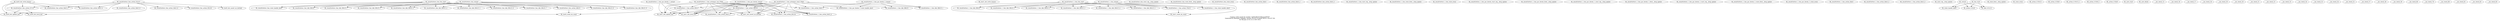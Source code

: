 strict digraph "urgency order" {
RL_test0_dut_update_buf [shape=ellipse];
RL_test0_dut_inval_buf [shape=ellipse];
RL_test0_dut_write_bypass [shape=ellipse];
RL_test0_dut_assert_no_latched [shape=ellipse];
RL_test0_count_do_count [shape=ellipse];
RL_test1_dut_update_buf [shape=ellipse];
RL_test1_dut_inval_buf [shape=ellipse];
RL_test1_dut_write_bypass [shape=ellipse];
RL_test1_dut_assert_no_latched [shape=ellipse];
RL_test1_count_do_count [shape=ellipse];
RL_resultGetters_fsm_start_reg__dreg_update [shape=ellipse];
RL_resultGetters_fsm_state_handle_abort [shape=ellipse];
RL_resultGetters_fsm_state_fired__dreg_update [shape=ellipse];
RL_resultGetters_fsm_state_every [shape=ellipse];
RL_resultGetters_fsm_restart [shape=ellipse];
RL_resultGetters_fsm_action_l49c15 [shape=ellipse];
RL_resultGetters_fsm_action_l44c5 [shape=ellipse];
RL_resultGetters_fsm_action_l44c5_1 [shape=ellipse];
RL_resultGetters_fsm_action_l52c12 [shape=ellipse];
RL_resultGetters_fsm_action_l44c5_2 [shape=ellipse];
RL_resultGetters_fsm_action_l44c5_4 [shape=ellipse];
RL_resultGetters_fsm_action_l44c5_5 [shape=ellipse];
RL_resultGetters_fsm_action_l57c12 [shape=ellipse];
RL_resultGetters_fsm_action_l44c5_6 [shape=ellipse];
RL_resultGetters_fsm_action_l44c5_8 [shape=ellipse];
RL_resultGetters_fsm_action_l92c16 [shape=ellipse];
RL_resultGetters_fsm_idle_l90c22 [shape=ellipse];
RL_resultGetters_fsm_idle_l90c22_1 [shape=ellipse];
RL_resultGetters_fsm_idle_l90c22_2 [shape=ellipse];
RL_resultGetters_fsm_idle_l90c22_3 [shape=ellipse];
RL_resultGetters_fsm_idle_l90c22_4 [shape=ellipse];
RL_resultGetters_fsm_idle_l90c22_5 [shape=ellipse];
RL_resultGetters_fsm_idle_l90c22_6 [shape=ellipse];
RL_resultGetters_fsm_idle_l90c22_7 [shape=ellipse];
RL_resultGetters_fsm_idle_l90c22_8 [shape=ellipse];
RL_resultGetters_fsm_idle_l90c22_9 [shape=ellipse];
RL_resultGetters_fsm_fsm_start [shape=ellipse];
RL_resultGetters_1_fsm_start_reg__dreg_update [shape=ellipse];
RL_resultGetters_1_fsm_state_handle_abort [shape=ellipse];
RL_resultGetters_1_fsm_state_fired__dreg_update [shape=ellipse];
RL_resultGetters_1_fsm_state_every [shape=ellipse];
RL_resultGetters_1_fsm_par_blocks_start_reg__dreg_update [shape=ellipse];
RL_resultGetters_1_fsm_par_blocks_fired__dreg_update [shape=ellipse];
RL_resultGetters_1_fsm_par_blocks_restart [shape=ellipse];
RL_resultGetters_1_fsm_par_blocks_1_start_reg__dreg_update [shape=ellipse];
RL_resultGetters_1_fsm_par_blocks_1_fired__dreg_update [shape=ellipse];
RL_resultGetters_1_fsm_par_blocks_1_restart [shape=ellipse];
RL_resultGetters_1_fsm_par_blocks_2_start_reg__dreg_update [shape=ellipse];
RL_resultGetters_1_fsm_par_blocks_2_state_handle_abort [shape=ellipse];
RL_resultGetters_1_fsm_par_blocks_2_state_fired__dreg_update [shape=ellipse];
RL_resultGetters_1_fsm_par_blocks_2_state_every [shape=ellipse];
RL_resultGetters_1_fsm_par_blocks_2_restart [shape=ellipse];
RL_resultGetters_1_fsm_restart [shape=ellipse];
RL_resultGetters_1_fsm_action_l76c15 [shape=ellipse];
RL_resultGetters_1_fsm_action_l44c5 [shape=ellipse];
RL_resultGetters_1_fsm_action_l44c5_1 [shape=ellipse];
RL_resultGetters_1_fsm_actionpar_start_l78c9 [shape=ellipse];
RL_resultGetters_1_fsm_action_l44c5_2 [shape=ellipse];
RL_resultGetters_1_fsm_action_l44c5_3 [shape=ellipse];
RL_resultGetters_1_fsm_action_l44c5_4 [shape=ellipse];
RL_resultGetters_1_fsm_action_l44c5_5 [shape=ellipse];
RL_resultGetters_1_fsm_action_l92c16 [shape=ellipse];
RL_resultGetters_1_fsm_action_l83c17 [shape=ellipse];
RL_resultGetters_1_fsm_action_l80c20 [shape=ellipse];
RL_resultGetters_1_fsm_actionpar_run_l78c9 [shape=ellipse];
RL_resultGetters_1_fsm_idle_l90c22 [shape=ellipse];
RL_resultGetters_1_fsm_idle_l90c22_1 [shape=ellipse];
RL_resultGetters_1_fsm_idle_l90c22_2 [shape=ellipse];
RL_resultGetters_1_fsm_idle_l90c22_3 [shape=ellipse];
RL_resultGetters_1_fsm_idle_l90c22_4 [shape=ellipse];
RL_resultGetters_1_fsm_idle_l90c22_5 [shape=ellipse];
RL_resultGetters_1_fsm_idle_l88c23 [shape=ellipse];
RL_resultGetters_1_fsm_idle_l88c23_1 [shape=ellipse];
RL_resultGetters_1_fsm_fsm_start [shape=ellipse];
RL_start_reg__dreg_update [shape=ellipse];
RL_state_handle_abort [shape=ellipse];
RL_state_fired__dreg_update [shape=ellipse];
RL_state_every [shape=ellipse];
RL_restart [shape=ellipse];
RL_action_l132c9 [shape=ellipse];
RL_action_l119c13 [shape=ellipse];
RL_action_l120c9 [shape=ellipse];
RL_action_l119c13_1 [shape=ellipse];
RL_action_l120c9_1 [shape=ellipse];
RL_action_l134c9 [shape=ellipse];
RL_idle_l131c15 [shape=ellipse];
RL_fsm_start [shape=ellipse];
RL_auto_start [shape=ellipse];
RL_auto_finish [shape=ellipse];
__me_check_15 [shape=ellipse];
__me_check_16 [shape=ellipse];
__me_check_17 [shape=ellipse];
__me_check_18 [shape=ellipse];
__me_check_19 [shape=ellipse];
__me_check_20 [shape=ellipse];
__me_check_21 [shape=ellipse];
__me_check_22 [shape=ellipse];
__me_check_23 [shape=ellipse];
__me_check_24 [shape=ellipse];
__me_check_53 [shape=ellipse];
__me_check_54 [shape=ellipse];
__me_check_55 [shape=ellipse];
__me_check_57 [shape=ellipse];
__me_check_58 [shape=ellipse];
__me_check_59 [shape=ellipse];
__me_check_60 [shape=ellipse];
__me_check_79 [shape=ellipse];
__me_check_80 [shape=ellipse];
__me_check_81 [shape=ellipse];
__me_check_82 [shape=ellipse];
__me_check_83 [shape=ellipse];
RL_resultGetters_fsm_action_l49c15->RL_test0_count_do_count;
RL_resultGetters_fsm_action_l52c12->RL_resultGetters_fsm_action_l44c5_4;
RL_resultGetters_fsm_action_l52c12->RL_resultGetters_fsm_action_l44c5_5;
RL_resultGetters_fsm_action_l52c12->RL_resultGetters_fsm_action_l57c12;
RL_resultGetters_fsm_action_l52c12->RL_resultGetters_fsm_action_l44c5_6;
RL_resultGetters_fsm_action_l52c12->RL_resultGetters_fsm_action_l44c5_8;
RL_resultGetters_fsm_action_l52c12->RL_resultGetters_fsm_action_l92c16;
RL_resultGetters_fsm_action_l52c12->RL_test0_dut_update_buf;
RL_resultGetters_fsm_action_l52c12->RL_test0_dut_inval_buf;
RL_resultGetters_fsm_action_l52c12->RL_test0_dut_assert_no_latched;
RL_resultGetters_fsm_action_l57c12->RL_test0_dut_update_buf;
RL_resultGetters_fsm_action_l57c12->RL_test0_dut_inval_buf;
RL_resultGetters_1_fsm_action_l76c15->RL_test1_count_do_count;
RL_resultGetters_1_fsm_actionpar_start_l78c9->RL_resultGetters_1_fsm_action_l44c5_1;
RL_resultGetters_1_fsm_actionpar_start_l78c9->RL_resultGetters_1_fsm_action_l44c5_4;
RL_resultGetters_1_fsm_actionpar_start_l78c9->RL_resultGetters_1_fsm_action_l44c5_5;
RL_resultGetters_1_fsm_actionpar_start_l78c9->RL_resultGetters_1_fsm_action_l92c16;
RL_resultGetters_1_fsm_actionpar_start_l78c9->RL_test1_dut_update_buf;
RL_resultGetters_1_fsm_actionpar_start_l78c9->RL_test1_dut_inval_buf;
RL_resultGetters_1_fsm_actionpar_start_l78c9->RL_test1_dut_assert_no_latched;
RL_resultGetters_1_fsm_actionpar_start_l78c9->RL_resultGetters_1_fsm_par_blocks_2_state_handle_abort;
RL_resultGetters_1_fsm_actionpar_start_l78c9->RL_resultGetters_1_fsm_action_l83c17;
RL_resultGetters_1_fsm_actionpar_start_l78c9->RL_resultGetters_1_fsm_action_l80c20;
RL_resultGetters_1_fsm_actionpar_start_l78c9->RL_resultGetters_1_fsm_idle_l88c23;
RL_resultGetters_1_fsm_actionpar_start_l78c9->RL_resultGetters_1_fsm_idle_l88c23_1;
RL_test0_dut_write_bypass->RL_resultGetters_fsm_action_l44c5_4;
RL_test0_dut_write_bypass->RL_resultGetters_fsm_action_l44c5_5;
RL_test0_dut_write_bypass->RL_resultGetters_fsm_action_l57c12;
RL_test0_dut_write_bypass->RL_test0_dut_update_buf;
RL_test0_dut_write_bypass->RL_test0_dut_inval_buf;
RL_resultGetters_fsm_restart->RL_resultGetters_fsm_action_l49c15;
RL_resultGetters_fsm_restart->RL_test0_count_do_count;
RL_resultGetters_fsm_restart->RL_resultGetters_fsm_state_handle_abort;
RL_resultGetters_fsm_restart->RL_resultGetters_fsm_idle_l90c22;
RL_resultGetters_fsm_restart->RL_resultGetters_fsm_idle_l90c22_1;
RL_resultGetters_fsm_restart->RL_resultGetters_fsm_idle_l90c22_2;
RL_resultGetters_fsm_restart->RL_resultGetters_fsm_idle_l90c22_3;
RL_resultGetters_fsm_restart->RL_resultGetters_fsm_idle_l90c22_4;
RL_resultGetters_fsm_restart->RL_resultGetters_fsm_idle_l90c22_5;
RL_resultGetters_fsm_restart->RL_resultGetters_fsm_idle_l90c22_6;
RL_resultGetters_fsm_restart->RL_resultGetters_fsm_idle_l90c22_7;
RL_resultGetters_fsm_restart->RL_resultGetters_fsm_idle_l90c22_8;
RL_resultGetters_fsm_restart->RL_resultGetters_fsm_idle_l90c22_9;
RL_resultGetters_fsm_fsm_start->RL_resultGetters_fsm_action_l49c15;
RL_resultGetters_fsm_fsm_start->RL_test0_count_do_count;
RL_resultGetters_fsm_fsm_start->RL_resultGetters_fsm_state_handle_abort;
RL_resultGetters_fsm_fsm_start->RL_resultGetters_fsm_idle_l90c22;
RL_resultGetters_fsm_fsm_start->RL_resultGetters_fsm_idle_l90c22_1;
RL_resultGetters_fsm_fsm_start->RL_resultGetters_fsm_idle_l90c22_2;
RL_resultGetters_fsm_fsm_start->RL_resultGetters_fsm_idle_l90c22_3;
RL_resultGetters_fsm_fsm_start->RL_resultGetters_fsm_idle_l90c22_4;
RL_resultGetters_fsm_fsm_start->RL_resultGetters_fsm_idle_l90c22_5;
RL_resultGetters_fsm_fsm_start->RL_resultGetters_fsm_idle_l90c22_6;
RL_resultGetters_fsm_fsm_start->RL_resultGetters_fsm_idle_l90c22_7;
RL_resultGetters_fsm_fsm_start->RL_resultGetters_fsm_idle_l90c22_8;
RL_resultGetters_fsm_fsm_start->RL_resultGetters_fsm_idle_l90c22_9;
RL_resultGetters_1_fsm_par_blocks_restart->RL_resultGetters_1_fsm_action_l44c5_4;
RL_resultGetters_1_fsm_par_blocks_restart->RL_resultGetters_1_fsm_action_l44c5_5;
RL_resultGetters_1_fsm_par_blocks_restart->RL_resultGetters_1_fsm_action_l92c16;
RL_resultGetters_1_fsm_par_blocks_restart->RL_test1_dut_update_buf;
RL_resultGetters_1_fsm_par_blocks_restart->RL_test1_dut_inval_buf;
RL_resultGetters_1_fsm_par_blocks_restart->RL_test1_dut_assert_no_latched;
RL_resultGetters_1_fsm_par_blocks_restart->RL_resultGetters_1_fsm_action_l80c20;
RL_resultGetters_1_fsm_par_blocks_1_restart->RL_test1_dut_update_buf;
RL_resultGetters_1_fsm_par_blocks_1_restart->RL_test1_dut_inval_buf;
RL_resultGetters_1_fsm_par_blocks_1_restart->RL_resultGetters_1_fsm_action_l83c17;
RL_resultGetters_1_fsm_par_blocks_2_restart->RL_resultGetters_1_fsm_action_l44c5_1;
RL_resultGetters_1_fsm_par_blocks_2_restart->RL_resultGetters_1_fsm_par_blocks_2_state_handle_abort;
RL_resultGetters_1_fsm_par_blocks_2_restart->RL_resultGetters_1_fsm_idle_l88c23;
RL_resultGetters_1_fsm_par_blocks_2_restart->RL_resultGetters_1_fsm_idle_l88c23_1;
RL_resultGetters_1_fsm_restart->RL_resultGetters_1_fsm_action_l76c15;
RL_resultGetters_1_fsm_restart->RL_test1_count_do_count;
RL_resultGetters_1_fsm_restart->RL_resultGetters_1_fsm_state_handle_abort;
RL_resultGetters_1_fsm_restart->RL_resultGetters_1_fsm_idle_l90c22;
RL_resultGetters_1_fsm_restart->RL_resultGetters_1_fsm_idle_l90c22_1;
RL_resultGetters_1_fsm_restart->RL_resultGetters_1_fsm_idle_l90c22_2;
RL_resultGetters_1_fsm_restart->RL_resultGetters_1_fsm_idle_l90c22_3;
RL_resultGetters_1_fsm_restart->RL_resultGetters_1_fsm_idle_l90c22_4;
RL_resultGetters_1_fsm_restart->RL_resultGetters_1_fsm_idle_l90c22_5;
RL_resultGetters_1_fsm_action_l83c17->RL_test1_dut_update_buf;
RL_resultGetters_1_fsm_action_l83c17->RL_test1_dut_inval_buf;
RL_resultGetters_1_fsm_action_l80c20->RL_resultGetters_1_fsm_action_l44c5_4;
RL_resultGetters_1_fsm_action_l80c20->RL_resultGetters_1_fsm_action_l44c5_5;
RL_resultGetters_1_fsm_action_l80c20->RL_resultGetters_1_fsm_action_l92c16;
RL_resultGetters_1_fsm_action_l80c20->RL_test1_dut_update_buf;
RL_resultGetters_1_fsm_action_l80c20->RL_test1_dut_inval_buf;
RL_resultGetters_1_fsm_action_l80c20->RL_test1_dut_assert_no_latched;
RL_resultGetters_1_fsm_actionpar_run_l78c9->RL_resultGetters_1_fsm_action_l44c5_1;
RL_resultGetters_1_fsm_actionpar_run_l78c9->RL_resultGetters_1_fsm_action_l44c5_4;
RL_resultGetters_1_fsm_actionpar_run_l78c9->RL_resultGetters_1_fsm_action_l44c5_5;
RL_resultGetters_1_fsm_actionpar_run_l78c9->RL_resultGetters_1_fsm_action_l92c16;
RL_resultGetters_1_fsm_actionpar_run_l78c9->RL_test1_dut_update_buf;
RL_resultGetters_1_fsm_actionpar_run_l78c9->RL_test1_dut_inval_buf;
RL_resultGetters_1_fsm_actionpar_run_l78c9->RL_test1_dut_assert_no_latched;
RL_resultGetters_1_fsm_actionpar_run_l78c9->RL_resultGetters_1_fsm_action_l83c17;
RL_resultGetters_1_fsm_actionpar_run_l78c9->RL_resultGetters_1_fsm_action_l80c20;
RL_resultGetters_1_fsm_fsm_start->RL_resultGetters_1_fsm_action_l76c15;
RL_resultGetters_1_fsm_fsm_start->RL_test1_count_do_count;
RL_resultGetters_1_fsm_fsm_start->RL_resultGetters_1_fsm_state_handle_abort;
RL_resultGetters_1_fsm_fsm_start->RL_resultGetters_1_fsm_idle_l90c22;
RL_resultGetters_1_fsm_fsm_start->RL_resultGetters_1_fsm_idle_l90c22_1;
RL_resultGetters_1_fsm_fsm_start->RL_resultGetters_1_fsm_idle_l90c22_2;
RL_resultGetters_1_fsm_fsm_start->RL_resultGetters_1_fsm_idle_l90c22_3;
RL_resultGetters_1_fsm_fsm_start->RL_resultGetters_1_fsm_idle_l90c22_4;
RL_resultGetters_1_fsm_fsm_start->RL_resultGetters_1_fsm_idle_l90c22_5;
RL_restart->RL_action_l132c9;
RL_restart->RL_state_handle_abort;
RL_restart->RL_idle_l131c15;
RL_fsm_start->RL_action_l132c9;
RL_fsm_start->RL_state_handle_abort;
RL_fsm_start->RL_idle_l131c15;
label="Urgency order graph for module \"mkTestBeriUGBypassFIFOF\"\nGenerated by Bluespec Compiler, version 2014.07.A (build 34078, 2014-07-30)\nOn Thu Jan 22 01:12:11 EST 2015"
}
